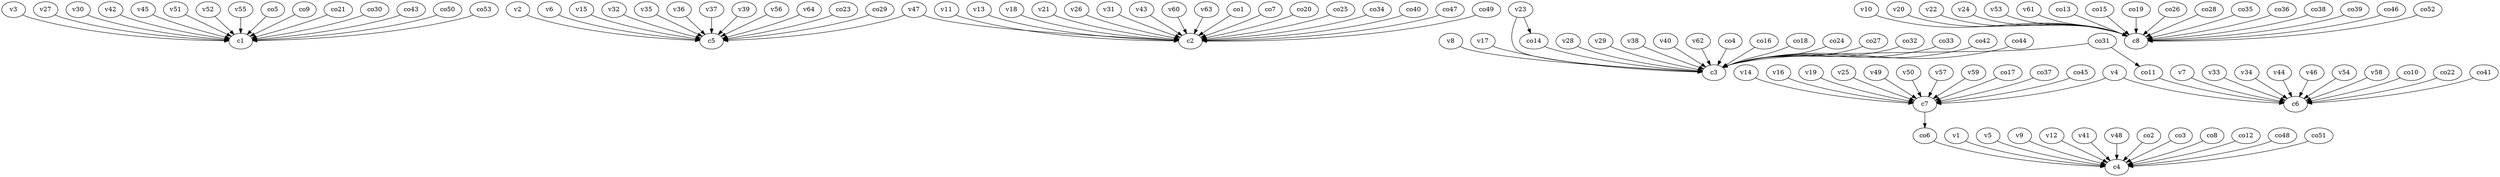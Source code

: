strict digraph  {
c1;
c2;
c3;
c4;
c5;
c6;
c7;
c8;
v1;
v2;
v3;
v4;
v5;
v6;
v7;
v8;
v9;
v10;
v11;
v12;
v13;
v14;
v15;
v16;
v17;
v18;
v19;
v20;
v21;
v22;
v23;
v24;
v25;
v26;
v27;
v28;
v29;
v30;
v31;
v32;
v33;
v34;
v35;
v36;
v37;
v38;
v39;
v40;
v41;
v42;
v43;
v44;
v45;
v46;
v47;
v48;
v49;
v50;
v51;
v52;
v53;
v54;
v55;
v56;
v57;
v58;
v59;
v60;
v61;
v62;
v63;
v64;
co1;
co2;
co3;
co4;
co5;
co6;
co7;
co8;
co9;
co10;
co11;
co12;
co13;
co14;
co15;
co16;
co17;
co18;
co19;
co20;
co21;
co22;
co23;
co24;
co25;
co26;
co27;
co28;
co29;
co30;
co31;
co32;
co33;
co34;
co35;
co36;
co37;
co38;
co39;
co40;
co41;
co42;
co43;
co44;
co45;
co46;
co47;
co48;
co49;
co50;
co51;
co52;
co53;
c7 -> co6  [weight=1];
v1 -> c4  [weight=1];
v2 -> c5  [weight=1];
v3 -> c1  [weight=1];
v4 -> c7  [weight=1];
v4 -> c6  [weight=1];
v5 -> c4  [weight=1];
v6 -> c5  [weight=1];
v7 -> c6  [weight=1];
v8 -> c3  [weight=1];
v9 -> c4  [weight=1];
v10 -> c8  [weight=1];
v11 -> c2  [weight=1];
v12 -> c4  [weight=1];
v13 -> c2  [weight=1];
v14 -> c7  [weight=1];
v15 -> c5  [weight=1];
v16 -> c7  [weight=1];
v17 -> c3  [weight=1];
v18 -> c2  [weight=1];
v19 -> c7  [weight=1];
v20 -> c8  [weight=1];
v21 -> c2  [weight=1];
v22 -> c8  [weight=1];
v23 -> c3  [weight=1];
v23 -> co14  [weight=1];
v24 -> c8  [weight=1];
v25 -> c7  [weight=1];
v26 -> c2  [weight=1];
v27 -> c1  [weight=1];
v28 -> c3  [weight=1];
v29 -> c3  [weight=1];
v30 -> c1  [weight=1];
v31 -> c2  [weight=1];
v32 -> c5  [weight=1];
v33 -> c6  [weight=1];
v34 -> c6  [weight=1];
v35 -> c5  [weight=1];
v36 -> c5  [weight=1];
v37 -> c5  [weight=1];
v38 -> c3  [weight=1];
v39 -> c5  [weight=1];
v40 -> c3  [weight=1];
v41 -> c4  [weight=1];
v42 -> c1  [weight=1];
v43 -> c2  [weight=1];
v44 -> c6  [weight=1];
v45 -> c1  [weight=1];
v46 -> c6  [weight=1];
v47 -> c5  [weight=1];
v47 -> c2  [weight=1];
v48 -> c4  [weight=1];
v49 -> c7  [weight=1];
v50 -> c7  [weight=1];
v51 -> c1  [weight=1];
v52 -> c1  [weight=1];
v53 -> c8  [weight=1];
v54 -> c6  [weight=1];
v55 -> c1  [weight=1];
v56 -> c5  [weight=1];
v57 -> c7  [weight=1];
v58 -> c6  [weight=1];
v59 -> c7  [weight=1];
v60 -> c2  [weight=1];
v61 -> c8  [weight=1];
v62 -> c3  [weight=1];
v63 -> c2  [weight=1];
v64 -> c5  [weight=1];
co1 -> c2  [weight=1];
co2 -> c4  [weight=1];
co3 -> c4  [weight=1];
co4 -> c3  [weight=1];
co5 -> c1  [weight=1];
co6 -> c4  [weight=1];
co7 -> c2  [weight=1];
co8 -> c4  [weight=1];
co9 -> c1  [weight=1];
co10 -> c6  [weight=1];
co11 -> c6  [weight=1];
co12 -> c4  [weight=1];
co13 -> c8  [weight=1];
co14 -> c3  [weight=1];
co15 -> c8  [weight=1];
co16 -> c3  [weight=1];
co17 -> c7  [weight=1];
co18 -> c3  [weight=1];
co19 -> c8  [weight=1];
co20 -> c2  [weight=1];
co21 -> c1  [weight=1];
co22 -> c6  [weight=1];
co23 -> c5  [weight=1];
co24 -> c3  [weight=1];
co25 -> c2  [weight=1];
co26 -> c8  [weight=1];
co27 -> c3  [weight=1];
co28 -> c8  [weight=1];
co29 -> c5  [weight=1];
co30 -> c1  [weight=1];
co31 -> c3  [weight=1];
co31 -> co11  [weight=1];
co32 -> c3  [weight=1];
co33 -> c3  [weight=1];
co34 -> c2  [weight=1];
co35 -> c8  [weight=1];
co36 -> c8  [weight=1];
co37 -> c7  [weight=1];
co38 -> c8  [weight=1];
co39 -> c8  [weight=1];
co40 -> c2  [weight=1];
co41 -> c6  [weight=1];
co42 -> c3  [weight=1];
co43 -> c1  [weight=1];
co44 -> c3  [weight=1];
co45 -> c7  [weight=1];
co46 -> c8  [weight=1];
co47 -> c2  [weight=1];
co48 -> c4  [weight=1];
co49 -> c2  [weight=1];
co50 -> c1  [weight=1];
co51 -> c4  [weight=1];
co52 -> c8  [weight=1];
co53 -> c1  [weight=1];
}
